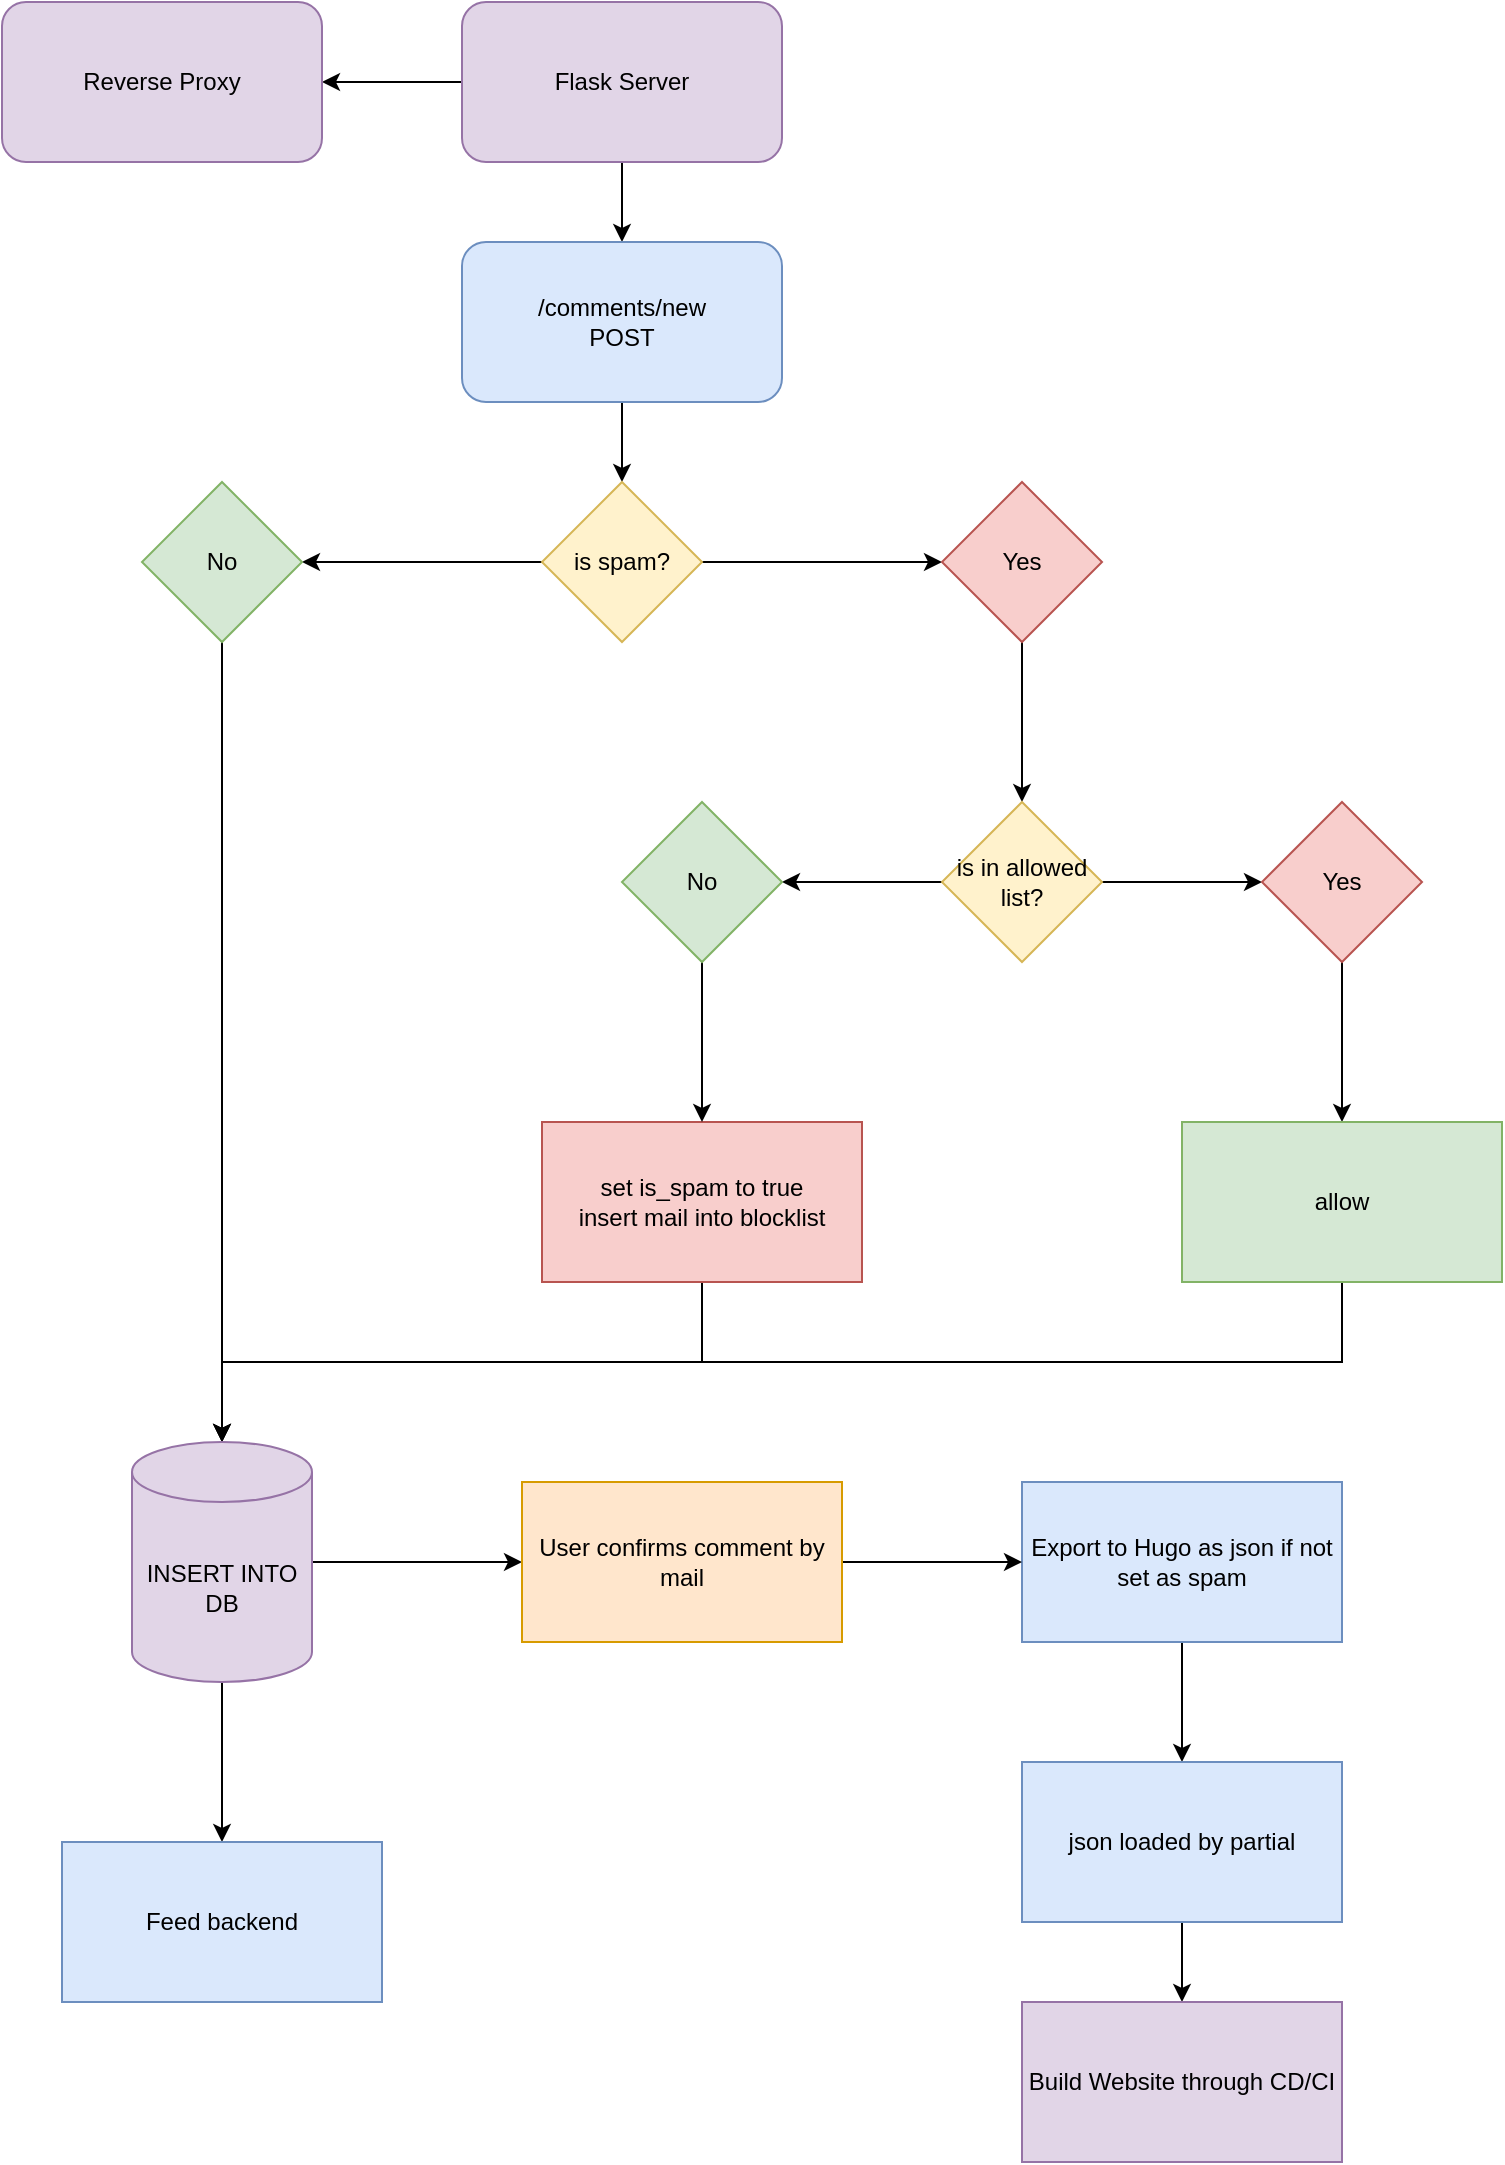 <mxfile version="13.9.8" type="device"><diagram id="C5RBs43oDa-KdzZeNtuy" name="Page-1"><mxGraphModel dx="1422" dy="762" grid="1" gridSize="10" guides="1" tooltips="1" connect="1" arrows="1" fold="1" page="1" pageScale="1" pageWidth="827" pageHeight="1169" math="0" shadow="0"><root><mxCell id="WIyWlLk6GJQsqaUBKTNV-0"/><mxCell id="WIyWlLk6GJQsqaUBKTNV-1" parent="WIyWlLk6GJQsqaUBKTNV-0"/><mxCell id="lS-u0S6CFsJBB2aCos7k-4" style="edgeStyle=orthogonalEdgeStyle;rounded=0;orthogonalLoop=1;jettySize=auto;html=1;exitX=0;exitY=0.5;exitDx=0;exitDy=0;entryX=1;entryY=0.5;entryDx=0;entryDy=0;" edge="1" parent="WIyWlLk6GJQsqaUBKTNV-1" source="lS-u0S6CFsJBB2aCos7k-0" target="lS-u0S6CFsJBB2aCos7k-2"><mxGeometry relative="1" as="geometry"/></mxCell><mxCell id="lS-u0S6CFsJBB2aCos7k-6" style="edgeStyle=orthogonalEdgeStyle;rounded=0;orthogonalLoop=1;jettySize=auto;html=1;exitX=0.5;exitY=1;exitDx=0;exitDy=0;entryX=0.5;entryY=0;entryDx=0;entryDy=0;" edge="1" parent="WIyWlLk6GJQsqaUBKTNV-1" source="lS-u0S6CFsJBB2aCos7k-0" target="lS-u0S6CFsJBB2aCos7k-5"><mxGeometry relative="1" as="geometry"/></mxCell><mxCell id="lS-u0S6CFsJBB2aCos7k-0" value="Flask Server" style="rounded=1;whiteSpace=wrap;html=1;fillColor=#e1d5e7;strokeColor=#9673a6;" vertex="1" parent="WIyWlLk6GJQsqaUBKTNV-1"><mxGeometry x="280" y="40" width="160" height="80" as="geometry"/></mxCell><mxCell id="lS-u0S6CFsJBB2aCos7k-2" value="Reverse Proxy" style="rounded=1;whiteSpace=wrap;html=1;fillColor=#e1d5e7;strokeColor=#9673a6;" vertex="1" parent="WIyWlLk6GJQsqaUBKTNV-1"><mxGeometry x="50" y="40" width="160" height="80" as="geometry"/></mxCell><mxCell id="lS-u0S6CFsJBB2aCos7k-11" style="edgeStyle=orthogonalEdgeStyle;rounded=0;orthogonalLoop=1;jettySize=auto;html=1;exitX=0.5;exitY=1;exitDx=0;exitDy=0;entryX=0.5;entryY=0;entryDx=0;entryDy=0;" edge="1" parent="WIyWlLk6GJQsqaUBKTNV-1" source="lS-u0S6CFsJBB2aCos7k-5" target="lS-u0S6CFsJBB2aCos7k-10"><mxGeometry relative="1" as="geometry"/></mxCell><mxCell id="lS-u0S6CFsJBB2aCos7k-5" value="/comments/new&lt;br&gt;POST" style="rounded=1;whiteSpace=wrap;html=1;fillColor=#dae8fc;strokeColor=#6c8ebf;" vertex="1" parent="WIyWlLk6GJQsqaUBKTNV-1"><mxGeometry x="280" y="160" width="160" height="80" as="geometry"/></mxCell><mxCell id="lS-u0S6CFsJBB2aCos7k-14" style="edgeStyle=orthogonalEdgeStyle;rounded=0;orthogonalLoop=1;jettySize=auto;html=1;exitX=1;exitY=0.5;exitDx=0;exitDy=0;entryX=0;entryY=0.5;entryDx=0;entryDy=0;" edge="1" parent="WIyWlLk6GJQsqaUBKTNV-1" source="lS-u0S6CFsJBB2aCos7k-10" target="lS-u0S6CFsJBB2aCos7k-13"><mxGeometry relative="1" as="geometry"/></mxCell><mxCell id="lS-u0S6CFsJBB2aCos7k-15" style="edgeStyle=orthogonalEdgeStyle;rounded=0;orthogonalLoop=1;jettySize=auto;html=1;exitX=0;exitY=0.5;exitDx=0;exitDy=0;" edge="1" parent="WIyWlLk6GJQsqaUBKTNV-1" source="lS-u0S6CFsJBB2aCos7k-10" target="lS-u0S6CFsJBB2aCos7k-12"><mxGeometry relative="1" as="geometry"/></mxCell><mxCell id="lS-u0S6CFsJBB2aCos7k-10" value="is spam?" style="rhombus;whiteSpace=wrap;html=1;fillColor=#fff2cc;strokeColor=#d6b656;" vertex="1" parent="WIyWlLk6GJQsqaUBKTNV-1"><mxGeometry x="320" y="280" width="80" height="80" as="geometry"/></mxCell><mxCell id="lS-u0S6CFsJBB2aCos7k-32" style="edgeStyle=orthogonalEdgeStyle;rounded=0;orthogonalLoop=1;jettySize=auto;html=1;exitX=0.5;exitY=1;exitDx=0;exitDy=0;entryX=0.5;entryY=0;entryDx=0;entryDy=0;entryPerimeter=0;" edge="1" parent="WIyWlLk6GJQsqaUBKTNV-1" source="lS-u0S6CFsJBB2aCos7k-12" target="lS-u0S6CFsJBB2aCos7k-26"><mxGeometry relative="1" as="geometry"/></mxCell><mxCell id="lS-u0S6CFsJBB2aCos7k-12" value="No" style="rhombus;whiteSpace=wrap;html=1;fillColor=#d5e8d4;strokeColor=#82b366;" vertex="1" parent="WIyWlLk6GJQsqaUBKTNV-1"><mxGeometry x="120" y="280" width="80" height="80" as="geometry"/></mxCell><mxCell id="lS-u0S6CFsJBB2aCos7k-31" style="edgeStyle=orthogonalEdgeStyle;rounded=0;orthogonalLoop=1;jettySize=auto;html=1;exitX=0.5;exitY=1;exitDx=0;exitDy=0;" edge="1" parent="WIyWlLk6GJQsqaUBKTNV-1" source="lS-u0S6CFsJBB2aCos7k-13" target="lS-u0S6CFsJBB2aCos7k-18"><mxGeometry relative="1" as="geometry"/></mxCell><mxCell id="lS-u0S6CFsJBB2aCos7k-13" value="Yes" style="rhombus;whiteSpace=wrap;html=1;fillColor=#f8cecc;strokeColor=#b85450;" vertex="1" parent="WIyWlLk6GJQsqaUBKTNV-1"><mxGeometry x="520" y="280" width="80" height="80" as="geometry"/></mxCell><mxCell id="lS-u0S6CFsJBB2aCos7k-27" style="edgeStyle=orthogonalEdgeStyle;rounded=0;orthogonalLoop=1;jettySize=auto;html=1;exitX=0.5;exitY=1;exitDx=0;exitDy=0;entryX=0.5;entryY=0;entryDx=0;entryDy=0;entryPerimeter=0;" edge="1" parent="WIyWlLk6GJQsqaUBKTNV-1" source="lS-u0S6CFsJBB2aCos7k-16" target="lS-u0S6CFsJBB2aCos7k-26"><mxGeometry relative="1" as="geometry"/></mxCell><mxCell id="lS-u0S6CFsJBB2aCos7k-16" value="set is_spam to true&lt;br&gt;insert mail into blocklist" style="rounded=0;whiteSpace=wrap;html=1;fillColor=#f8cecc;strokeColor=#b85450;" vertex="1" parent="WIyWlLk6GJQsqaUBKTNV-1"><mxGeometry x="320" y="600" width="160" height="80" as="geometry"/></mxCell><mxCell id="lS-u0S6CFsJBB2aCos7k-21" style="edgeStyle=orthogonalEdgeStyle;rounded=0;orthogonalLoop=1;jettySize=auto;html=1;exitX=1;exitY=0.5;exitDx=0;exitDy=0;entryX=0;entryY=0.5;entryDx=0;entryDy=0;" edge="1" parent="WIyWlLk6GJQsqaUBKTNV-1" source="lS-u0S6CFsJBB2aCos7k-18" target="lS-u0S6CFsJBB2aCos7k-20"><mxGeometry relative="1" as="geometry"/></mxCell><mxCell id="lS-u0S6CFsJBB2aCos7k-22" style="edgeStyle=orthogonalEdgeStyle;rounded=0;orthogonalLoop=1;jettySize=auto;html=1;exitX=0;exitY=0.5;exitDx=0;exitDy=0;entryX=1;entryY=0.5;entryDx=0;entryDy=0;" edge="1" parent="WIyWlLk6GJQsqaUBKTNV-1" source="lS-u0S6CFsJBB2aCos7k-18" target="lS-u0S6CFsJBB2aCos7k-19"><mxGeometry relative="1" as="geometry"/></mxCell><mxCell id="lS-u0S6CFsJBB2aCos7k-18" value="is in allowed list?" style="rhombus;whiteSpace=wrap;html=1;fillColor=#fff2cc;strokeColor=#d6b656;" vertex="1" parent="WIyWlLk6GJQsqaUBKTNV-1"><mxGeometry x="520" y="440" width="80" height="80" as="geometry"/></mxCell><mxCell id="lS-u0S6CFsJBB2aCos7k-23" style="edgeStyle=orthogonalEdgeStyle;rounded=0;orthogonalLoop=1;jettySize=auto;html=1;exitX=0.5;exitY=1;exitDx=0;exitDy=0;entryX=0.5;entryY=0;entryDx=0;entryDy=0;" edge="1" parent="WIyWlLk6GJQsqaUBKTNV-1" source="lS-u0S6CFsJBB2aCos7k-19" target="lS-u0S6CFsJBB2aCos7k-16"><mxGeometry relative="1" as="geometry"/></mxCell><mxCell id="lS-u0S6CFsJBB2aCos7k-19" value="No" style="rhombus;whiteSpace=wrap;html=1;fillColor=#d5e8d4;strokeColor=#82b366;" vertex="1" parent="WIyWlLk6GJQsqaUBKTNV-1"><mxGeometry x="360" y="440" width="80" height="80" as="geometry"/></mxCell><mxCell id="lS-u0S6CFsJBB2aCos7k-25" style="edgeStyle=orthogonalEdgeStyle;rounded=0;orthogonalLoop=1;jettySize=auto;html=1;exitX=0.5;exitY=1;exitDx=0;exitDy=0;entryX=0.5;entryY=0;entryDx=0;entryDy=0;" edge="1" parent="WIyWlLk6GJQsqaUBKTNV-1" source="lS-u0S6CFsJBB2aCos7k-20" target="lS-u0S6CFsJBB2aCos7k-24"><mxGeometry relative="1" as="geometry"/></mxCell><mxCell id="lS-u0S6CFsJBB2aCos7k-20" value="Yes" style="rhombus;whiteSpace=wrap;html=1;fillColor=#f8cecc;strokeColor=#b85450;" vertex="1" parent="WIyWlLk6GJQsqaUBKTNV-1"><mxGeometry x="680" y="440" width="80" height="80" as="geometry"/></mxCell><mxCell id="lS-u0S6CFsJBB2aCos7k-28" style="edgeStyle=orthogonalEdgeStyle;rounded=0;orthogonalLoop=1;jettySize=auto;html=1;exitX=0.5;exitY=1;exitDx=0;exitDy=0;entryX=0.5;entryY=0;entryDx=0;entryDy=0;entryPerimeter=0;" edge="1" parent="WIyWlLk6GJQsqaUBKTNV-1" source="lS-u0S6CFsJBB2aCos7k-24" target="lS-u0S6CFsJBB2aCos7k-26"><mxGeometry relative="1" as="geometry"/></mxCell><mxCell id="lS-u0S6CFsJBB2aCos7k-24" value="allow" style="rounded=0;whiteSpace=wrap;html=1;fillColor=#d5e8d4;strokeColor=#82b366;" vertex="1" parent="WIyWlLk6GJQsqaUBKTNV-1"><mxGeometry x="640" y="600" width="160" height="80" as="geometry"/></mxCell><mxCell id="lS-u0S6CFsJBB2aCos7k-36" style="edgeStyle=orthogonalEdgeStyle;rounded=0;orthogonalLoop=1;jettySize=auto;html=1;exitX=0.5;exitY=1;exitDx=0;exitDy=0;exitPerimeter=0;" edge="1" parent="WIyWlLk6GJQsqaUBKTNV-1" source="lS-u0S6CFsJBB2aCos7k-26" target="lS-u0S6CFsJBB2aCos7k-35"><mxGeometry relative="1" as="geometry"/></mxCell><mxCell id="lS-u0S6CFsJBB2aCos7k-46" style="edgeStyle=orthogonalEdgeStyle;rounded=0;orthogonalLoop=1;jettySize=auto;html=1;exitX=1;exitY=0.5;exitDx=0;exitDy=0;exitPerimeter=0;entryX=0;entryY=0.5;entryDx=0;entryDy=0;" edge="1" parent="WIyWlLk6GJQsqaUBKTNV-1" source="lS-u0S6CFsJBB2aCos7k-26" target="lS-u0S6CFsJBB2aCos7k-44"><mxGeometry relative="1" as="geometry"/></mxCell><mxCell id="lS-u0S6CFsJBB2aCos7k-26" value="INSERT INTO&lt;br&gt;DB" style="shape=cylinder3;whiteSpace=wrap;html=1;boundedLbl=1;backgroundOutline=1;size=15;fillColor=#e1d5e7;strokeColor=#9673a6;" vertex="1" parent="WIyWlLk6GJQsqaUBKTNV-1"><mxGeometry x="115" y="760" width="90" height="120" as="geometry"/></mxCell><mxCell id="lS-u0S6CFsJBB2aCos7k-43" style="edgeStyle=orthogonalEdgeStyle;rounded=0;orthogonalLoop=1;jettySize=auto;html=1;exitX=0.5;exitY=1;exitDx=0;exitDy=0;entryX=0.5;entryY=0;entryDx=0;entryDy=0;" edge="1" parent="WIyWlLk6GJQsqaUBKTNV-1" source="lS-u0S6CFsJBB2aCos7k-30" target="lS-u0S6CFsJBB2aCos7k-38"><mxGeometry relative="1" as="geometry"/></mxCell><mxCell id="lS-u0S6CFsJBB2aCos7k-30" value="Export to Hugo as json if not set as spam" style="rounded=0;whiteSpace=wrap;html=1;fillColor=#dae8fc;strokeColor=#6c8ebf;" vertex="1" parent="WIyWlLk6GJQsqaUBKTNV-1"><mxGeometry x="560" y="780" width="160" height="80" as="geometry"/></mxCell><mxCell id="lS-u0S6CFsJBB2aCos7k-35" value="Feed backend" style="rounded=0;whiteSpace=wrap;html=1;fillColor=#dae8fc;strokeColor=#6c8ebf;" vertex="1" parent="WIyWlLk6GJQsqaUBKTNV-1"><mxGeometry x="80" y="960" width="160" height="80" as="geometry"/></mxCell><mxCell id="lS-u0S6CFsJBB2aCos7k-42" style="edgeStyle=orthogonalEdgeStyle;rounded=0;orthogonalLoop=1;jettySize=auto;html=1;exitX=0.5;exitY=1;exitDx=0;exitDy=0;entryX=0.5;entryY=0;entryDx=0;entryDy=0;" edge="1" parent="WIyWlLk6GJQsqaUBKTNV-1" source="lS-u0S6CFsJBB2aCos7k-38" target="lS-u0S6CFsJBB2aCos7k-41"><mxGeometry relative="1" as="geometry"/></mxCell><mxCell id="lS-u0S6CFsJBB2aCos7k-38" value="json loaded by partial" style="rounded=0;whiteSpace=wrap;html=1;fillColor=#dae8fc;strokeColor=#6c8ebf;" vertex="1" parent="WIyWlLk6GJQsqaUBKTNV-1"><mxGeometry x="560" y="920" width="160" height="80" as="geometry"/></mxCell><mxCell id="lS-u0S6CFsJBB2aCos7k-41" value="Build Website through CD/CI" style="rounded=0;whiteSpace=wrap;html=1;fillColor=#e1d5e7;strokeColor=#9673a6;" vertex="1" parent="WIyWlLk6GJQsqaUBKTNV-1"><mxGeometry x="560" y="1040" width="160" height="80" as="geometry"/></mxCell><mxCell id="lS-u0S6CFsJBB2aCos7k-45" style="edgeStyle=orthogonalEdgeStyle;rounded=0;orthogonalLoop=1;jettySize=auto;html=1;exitX=1;exitY=0.5;exitDx=0;exitDy=0;entryX=0;entryY=0.5;entryDx=0;entryDy=0;" edge="1" parent="WIyWlLk6GJQsqaUBKTNV-1" source="lS-u0S6CFsJBB2aCos7k-44" target="lS-u0S6CFsJBB2aCos7k-30"><mxGeometry relative="1" as="geometry"/></mxCell><mxCell id="lS-u0S6CFsJBB2aCos7k-44" value="User confirms comment by mail" style="rounded=0;whiteSpace=wrap;html=1;fillColor=#ffe6cc;strokeColor=#d79b00;" vertex="1" parent="WIyWlLk6GJQsqaUBKTNV-1"><mxGeometry x="310" y="780" width="160" height="80" as="geometry"/></mxCell></root></mxGraphModel></diagram></mxfile>